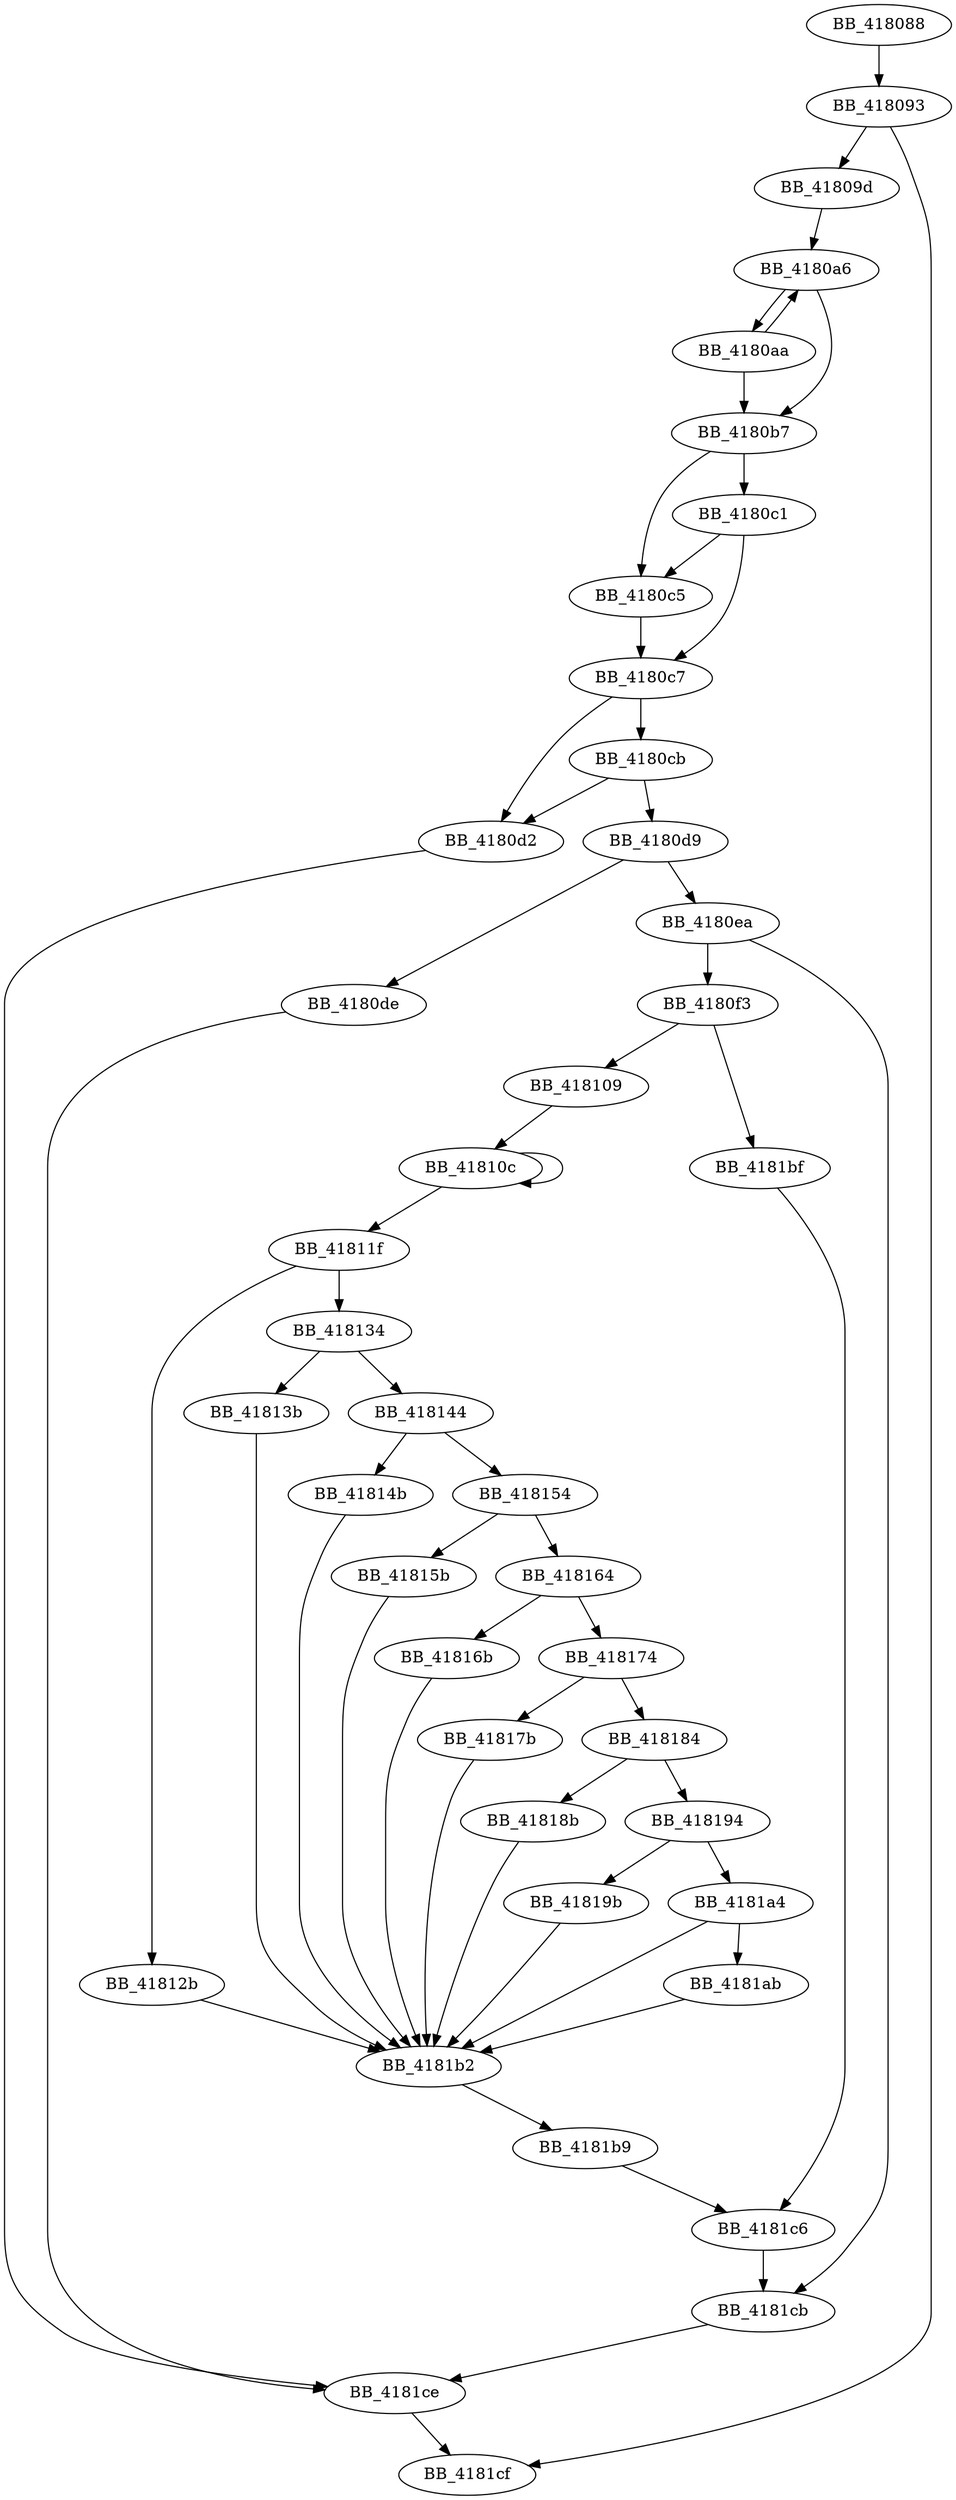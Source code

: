 DiGraph __XcptFilter{
BB_418088->BB_418093
BB_418093->BB_41809d
BB_418093->BB_4181cf
BB_41809d->BB_4180a6
BB_4180a6->BB_4180aa
BB_4180a6->BB_4180b7
BB_4180aa->BB_4180a6
BB_4180aa->BB_4180b7
BB_4180b7->BB_4180c1
BB_4180b7->BB_4180c5
BB_4180c1->BB_4180c5
BB_4180c1->BB_4180c7
BB_4180c5->BB_4180c7
BB_4180c7->BB_4180cb
BB_4180c7->BB_4180d2
BB_4180cb->BB_4180d2
BB_4180cb->BB_4180d9
BB_4180d2->BB_4181ce
BB_4180d9->BB_4180de
BB_4180d9->BB_4180ea
BB_4180de->BB_4181ce
BB_4180ea->BB_4180f3
BB_4180ea->BB_4181cb
BB_4180f3->BB_418109
BB_4180f3->BB_4181bf
BB_418109->BB_41810c
BB_41810c->BB_41810c
BB_41810c->BB_41811f
BB_41811f->BB_41812b
BB_41811f->BB_418134
BB_41812b->BB_4181b2
BB_418134->BB_41813b
BB_418134->BB_418144
BB_41813b->BB_4181b2
BB_418144->BB_41814b
BB_418144->BB_418154
BB_41814b->BB_4181b2
BB_418154->BB_41815b
BB_418154->BB_418164
BB_41815b->BB_4181b2
BB_418164->BB_41816b
BB_418164->BB_418174
BB_41816b->BB_4181b2
BB_418174->BB_41817b
BB_418174->BB_418184
BB_41817b->BB_4181b2
BB_418184->BB_41818b
BB_418184->BB_418194
BB_41818b->BB_4181b2
BB_418194->BB_41819b
BB_418194->BB_4181a4
BB_41819b->BB_4181b2
BB_4181a4->BB_4181ab
BB_4181a4->BB_4181b2
BB_4181ab->BB_4181b2
BB_4181b2->BB_4181b9
BB_4181b9->BB_4181c6
BB_4181bf->BB_4181c6
BB_4181c6->BB_4181cb
BB_4181cb->BB_4181ce
BB_4181ce->BB_4181cf
}
